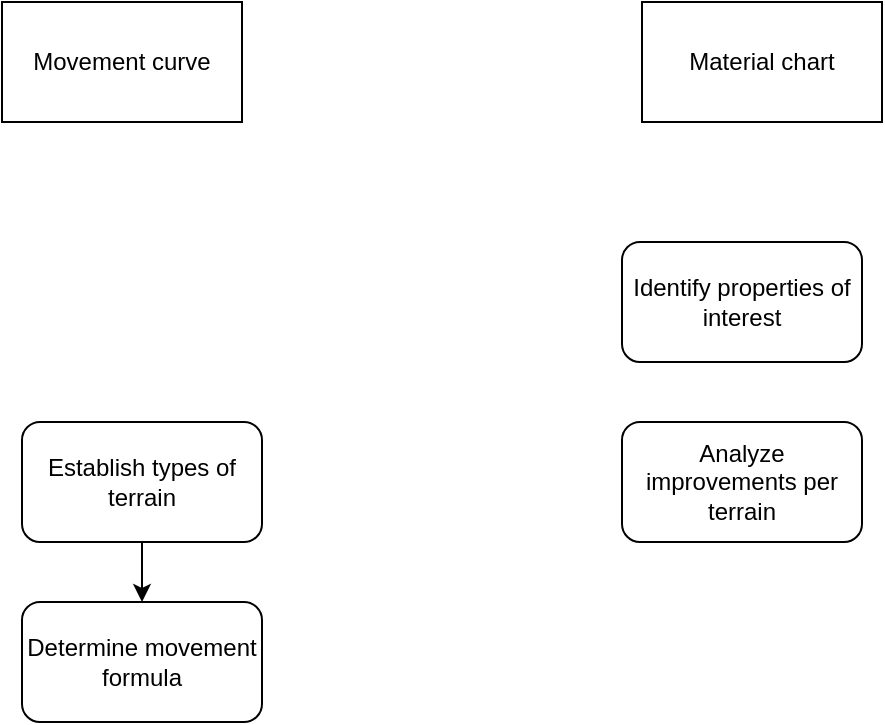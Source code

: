 <mxfile version="24.8.6">
  <diagram name="Page-1" id="7bqYDn4bwgFGMShZPPWz">
    <mxGraphModel dx="1434" dy="939" grid="1" gridSize="10" guides="1" tooltips="1" connect="1" arrows="1" fold="1" page="1" pageScale="1" pageWidth="850" pageHeight="1100" math="0" shadow="0">
      <root>
        <mxCell id="0" />
        <mxCell id="1" parent="0" />
        <mxCell id="HMBUjv-r00Z2-jAlaLGb-1" value="Movement curve" style="rounded=0;whiteSpace=wrap;html=1;" vertex="1" parent="1">
          <mxGeometry x="100" y="100" width="120" height="60" as="geometry" />
        </mxCell>
        <mxCell id="HMBUjv-r00Z2-jAlaLGb-2" value="Material chart" style="rounded=0;whiteSpace=wrap;html=1;" vertex="1" parent="1">
          <mxGeometry x="420" y="100" width="120" height="60" as="geometry" />
        </mxCell>
        <mxCell id="HMBUjv-r00Z2-jAlaLGb-4" value="Identify properties of interest" style="rounded=1;whiteSpace=wrap;html=1;" vertex="1" parent="1">
          <mxGeometry x="410" y="220" width="120" height="60" as="geometry" />
        </mxCell>
        <mxCell id="HMBUjv-r00Z2-jAlaLGb-5" value="Determine movement formula" style="rounded=1;whiteSpace=wrap;html=1;" vertex="1" parent="1">
          <mxGeometry x="110" y="400" width="120" height="60" as="geometry" />
        </mxCell>
        <mxCell id="HMBUjv-r00Z2-jAlaLGb-8" style="edgeStyle=orthogonalEdgeStyle;rounded=0;orthogonalLoop=1;jettySize=auto;html=1;exitX=0.5;exitY=1;exitDx=0;exitDy=0;entryX=0.5;entryY=0;entryDx=0;entryDy=0;" edge="1" parent="1" source="HMBUjv-r00Z2-jAlaLGb-7" target="HMBUjv-r00Z2-jAlaLGb-5">
          <mxGeometry relative="1" as="geometry" />
        </mxCell>
        <mxCell id="HMBUjv-r00Z2-jAlaLGb-7" value="Establish types of terrain" style="rounded=1;whiteSpace=wrap;html=1;" vertex="1" parent="1">
          <mxGeometry x="110" y="310" width="120" height="60" as="geometry" />
        </mxCell>
        <mxCell id="HMBUjv-r00Z2-jAlaLGb-9" value="Analyze improvements per terrain" style="rounded=1;whiteSpace=wrap;html=1;" vertex="1" parent="1">
          <mxGeometry x="410" y="310" width="120" height="60" as="geometry" />
        </mxCell>
      </root>
    </mxGraphModel>
  </diagram>
</mxfile>
